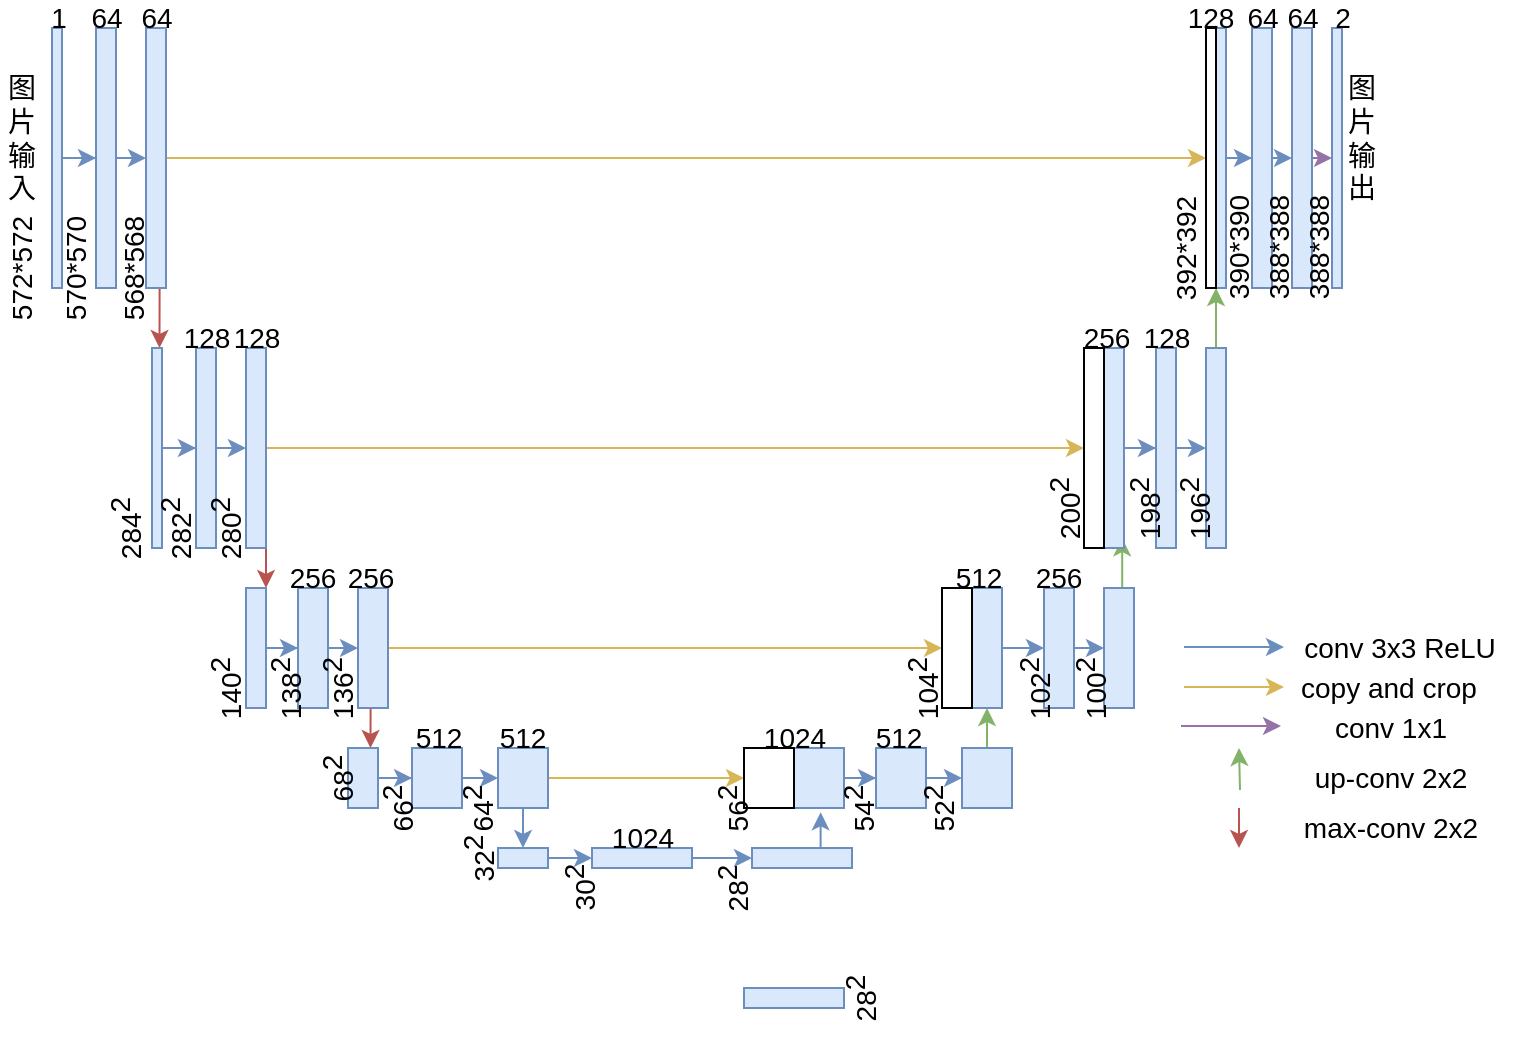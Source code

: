 <mxfile version="12.9.3" type="device"><diagram id="sw0GJlFP5g54fkjfZAZl" name="Page-1"><mxGraphModel dx="1038" dy="607" grid="1" gridSize="10" guides="1" tooltips="1" connect="1" arrows="1" fold="1" page="1" pageScale="1" pageWidth="827" pageHeight="1169" math="0" shadow="0"><root><mxCell id="0"/><mxCell id="1" parent="0"/><mxCell id="yxEMObY7eQj9aAjzVi3C-11" style="edgeStyle=orthogonalEdgeStyle;rounded=0;orthogonalLoop=1;jettySize=auto;html=1;exitX=1;exitY=0.5;exitDx=0;exitDy=0;fillColor=#dae8fc;strokeColor=#6c8ebf;fontSize=14;" parent="1" source="yxEMObY7eQj9aAjzVi3C-1" target="yxEMObY7eQj9aAjzVi3C-2" edge="1"><mxGeometry relative="1" as="geometry"/></mxCell><mxCell id="yxEMObY7eQj9aAjzVi3C-1" value="" style="rounded=0;whiteSpace=wrap;html=1;fillColor=#dae8fc;strokeColor=#6c8ebf;fontSize=14;" parent="1" vertex="1"><mxGeometry x="30" y="110" width="5" height="130" as="geometry"/></mxCell><mxCell id="yxEMObY7eQj9aAjzVi3C-12" style="edgeStyle=orthogonalEdgeStyle;rounded=0;orthogonalLoop=1;jettySize=auto;html=1;exitX=1;exitY=0.5;exitDx=0;exitDy=0;entryX=0;entryY=0.5;entryDx=0;entryDy=0;fillColor=#dae8fc;strokeColor=#6c8ebf;fontSize=14;" parent="1" source="yxEMObY7eQj9aAjzVi3C-2" target="yxEMObY7eQj9aAjzVi3C-3" edge="1"><mxGeometry relative="1" as="geometry"/></mxCell><mxCell id="yxEMObY7eQj9aAjzVi3C-2" value="" style="rounded=0;whiteSpace=wrap;html=1;fillColor=#dae8fc;strokeColor=#6c8ebf;fontSize=14;" parent="1" vertex="1"><mxGeometry x="52" y="110" width="10" height="130" as="geometry"/></mxCell><mxCell id="yxEMObY7eQj9aAjzVi3C-21" style="edgeStyle=orthogonalEdgeStyle;rounded=0;orthogonalLoop=1;jettySize=auto;html=1;exitX=0.5;exitY=1;exitDx=0;exitDy=0;entryX=0.75;entryY=0;entryDx=0;entryDy=0;fillColor=#f8cecc;strokeColor=#b85450;fontSize=14;" parent="1" source="yxEMObY7eQj9aAjzVi3C-3" target="yxEMObY7eQj9aAjzVi3C-14" edge="1"><mxGeometry relative="1" as="geometry"/></mxCell><mxCell id="yxEMObY7eQj9aAjzVi3C-90" style="edgeStyle=orthogonalEdgeStyle;rounded=0;orthogonalLoop=1;jettySize=auto;html=1;exitX=1;exitY=0.5;exitDx=0;exitDy=0;entryX=0;entryY=0.5;entryDx=0;entryDy=0;fillColor=#fff2cc;strokeColor=#d6b656;fontSize=14;" parent="1" source="yxEMObY7eQj9aAjzVi3C-3" target="yxEMObY7eQj9aAjzVi3C-89" edge="1"><mxGeometry relative="1" as="geometry"/></mxCell><mxCell id="yxEMObY7eQj9aAjzVi3C-3" value="" style="rounded=0;whiteSpace=wrap;html=1;fillColor=#dae8fc;strokeColor=#6c8ebf;fontSize=14;" parent="1" vertex="1"><mxGeometry x="77" y="110" width="10" height="130" as="geometry"/></mxCell><mxCell id="yxEMObY7eQj9aAjzVi3C-4" value="&lt;font style=&quot;font-size: 14px;&quot;&gt;图片输入&lt;/font&gt;" style="text;html=1;strokeColor=none;fillColor=none;align=center;verticalAlign=middle;whiteSpace=wrap;rounded=0;fontSize=14;" parent="1" vertex="1"><mxGeometry x="5" y="120" width="20" height="90" as="geometry"/></mxCell><mxCell id="yxEMObY7eQj9aAjzVi3C-13" style="edgeStyle=orthogonalEdgeStyle;rounded=0;orthogonalLoop=1;jettySize=auto;html=1;exitX=1;exitY=0.5;exitDx=0;exitDy=0;fillColor=#dae8fc;strokeColor=#6c8ebf;fontSize=14;" parent="1" source="yxEMObY7eQj9aAjzVi3C-14" target="yxEMObY7eQj9aAjzVi3C-16" edge="1"><mxGeometry relative="1" as="geometry"/></mxCell><mxCell id="yxEMObY7eQj9aAjzVi3C-14" value="" style="rounded=0;whiteSpace=wrap;html=1;fillColor=#dae8fc;strokeColor=#6c8ebf;fontSize=14;" parent="1" vertex="1"><mxGeometry x="80" y="270" width="5" height="100" as="geometry"/></mxCell><mxCell id="yxEMObY7eQj9aAjzVi3C-15" style="edgeStyle=orthogonalEdgeStyle;rounded=0;orthogonalLoop=1;jettySize=auto;html=1;exitX=1;exitY=0.5;exitDx=0;exitDy=0;entryX=0;entryY=0.5;entryDx=0;entryDy=0;fillColor=#dae8fc;strokeColor=#6c8ebf;fontSize=14;" parent="1" source="yxEMObY7eQj9aAjzVi3C-16" target="yxEMObY7eQj9aAjzVi3C-17" edge="1"><mxGeometry relative="1" as="geometry"/></mxCell><mxCell id="yxEMObY7eQj9aAjzVi3C-16" value="" style="rounded=0;whiteSpace=wrap;html=1;fillColor=#dae8fc;strokeColor=#6c8ebf;fontSize=14;" parent="1" vertex="1"><mxGeometry x="102" y="270" width="10" height="100" as="geometry"/></mxCell><mxCell id="yxEMObY7eQj9aAjzVi3C-33" style="edgeStyle=orthogonalEdgeStyle;rounded=0;orthogonalLoop=1;jettySize=auto;html=1;exitX=0.5;exitY=1;exitDx=0;exitDy=0;entryX=1;entryY=0;entryDx=0;entryDy=0;fillColor=#f8cecc;strokeColor=#b85450;fontSize=14;" parent="1" source="yxEMObY7eQj9aAjzVi3C-17" target="yxEMObY7eQj9aAjzVi3C-23" edge="1"><mxGeometry relative="1" as="geometry"/></mxCell><mxCell id="yxEMObY7eQj9aAjzVi3C-72" style="edgeStyle=orthogonalEdgeStyle;rounded=0;orthogonalLoop=1;jettySize=auto;html=1;exitX=1;exitY=0.5;exitDx=0;exitDy=0;fillColor=#fff2cc;strokeColor=#d6b656;fontSize=14;" parent="1" source="yxEMObY7eQj9aAjzVi3C-17" target="yxEMObY7eQj9aAjzVi3C-71" edge="1"><mxGeometry relative="1" as="geometry"/></mxCell><mxCell id="yxEMObY7eQj9aAjzVi3C-17" value="" style="rounded=0;whiteSpace=wrap;html=1;fillColor=#dae8fc;strokeColor=#6c8ebf;fontSize=14;" parent="1" vertex="1"><mxGeometry x="127" y="270" width="10" height="100" as="geometry"/></mxCell><mxCell id="yxEMObY7eQj9aAjzVi3C-22" style="edgeStyle=orthogonalEdgeStyle;rounded=0;orthogonalLoop=1;jettySize=auto;html=1;exitX=1;exitY=0.5;exitDx=0;exitDy=0;fillColor=#dae8fc;strokeColor=#6c8ebf;fontSize=14;" parent="1" source="yxEMObY7eQj9aAjzVi3C-23" target="yxEMObY7eQj9aAjzVi3C-25" edge="1"><mxGeometry relative="1" as="geometry"/></mxCell><mxCell id="yxEMObY7eQj9aAjzVi3C-23" value="" style="rounded=0;whiteSpace=wrap;html=1;fillColor=#dae8fc;strokeColor=#6c8ebf;fontSize=14;" parent="1" vertex="1"><mxGeometry x="127" y="390" width="10" height="60" as="geometry"/></mxCell><mxCell id="yxEMObY7eQj9aAjzVi3C-24" style="edgeStyle=orthogonalEdgeStyle;rounded=0;orthogonalLoop=1;jettySize=auto;html=1;exitX=1;exitY=0.5;exitDx=0;exitDy=0;entryX=0;entryY=0.5;entryDx=0;entryDy=0;fillColor=#dae8fc;strokeColor=#6c8ebf;fontSize=14;" parent="1" source="yxEMObY7eQj9aAjzVi3C-25" target="yxEMObY7eQj9aAjzVi3C-27" edge="1"><mxGeometry relative="1" as="geometry"/></mxCell><mxCell id="yxEMObY7eQj9aAjzVi3C-25" value="" style="rounded=0;whiteSpace=wrap;html=1;fillColor=#dae8fc;strokeColor=#6c8ebf;fontSize=14;" parent="1" vertex="1"><mxGeometry x="153" y="390" width="15" height="60" as="geometry"/></mxCell><mxCell id="yxEMObY7eQj9aAjzVi3C-26" style="edgeStyle=orthogonalEdgeStyle;rounded=0;orthogonalLoop=1;jettySize=auto;html=1;exitX=0.5;exitY=1;exitDx=0;exitDy=0;entryX=0.75;entryY=0;entryDx=0;entryDy=0;fillColor=#f8cecc;strokeColor=#b85450;fontSize=14;" parent="1" source="yxEMObY7eQj9aAjzVi3C-27" target="yxEMObY7eQj9aAjzVi3C-29" edge="1"><mxGeometry relative="1" as="geometry"/></mxCell><mxCell id="yxEMObY7eQj9aAjzVi3C-69" style="edgeStyle=orthogonalEdgeStyle;rounded=0;orthogonalLoop=1;jettySize=auto;html=1;exitX=1;exitY=0.5;exitDx=0;exitDy=0;fillColor=#fff2cc;strokeColor=#d6b656;fontSize=14;" parent="1" source="yxEMObY7eQj9aAjzVi3C-27" target="yxEMObY7eQj9aAjzVi3C-68" edge="1"><mxGeometry relative="1" as="geometry"/></mxCell><mxCell id="yxEMObY7eQj9aAjzVi3C-27" value="" style="rounded=0;whiteSpace=wrap;html=1;fillColor=#dae8fc;strokeColor=#6c8ebf;fontSize=14;" parent="1" vertex="1"><mxGeometry x="183" y="390" width="15" height="60" as="geometry"/></mxCell><mxCell id="yxEMObY7eQj9aAjzVi3C-28" style="edgeStyle=orthogonalEdgeStyle;rounded=0;orthogonalLoop=1;jettySize=auto;html=1;exitX=1;exitY=0.5;exitDx=0;exitDy=0;fillColor=#dae8fc;strokeColor=#6c8ebf;fontSize=14;" parent="1" source="yxEMObY7eQj9aAjzVi3C-29" target="yxEMObY7eQj9aAjzVi3C-31" edge="1"><mxGeometry relative="1" as="geometry"/></mxCell><mxCell id="yxEMObY7eQj9aAjzVi3C-29" value="" style="rounded=0;whiteSpace=wrap;html=1;fillColor=#dae8fc;strokeColor=#6c8ebf;fontSize=14;" parent="1" vertex="1"><mxGeometry x="178" y="470" width="15" height="30" as="geometry"/></mxCell><mxCell id="yxEMObY7eQj9aAjzVi3C-30" style="edgeStyle=orthogonalEdgeStyle;rounded=0;orthogonalLoop=1;jettySize=auto;html=1;exitX=1;exitY=0.5;exitDx=0;exitDy=0;entryX=0;entryY=0.5;entryDx=0;entryDy=0;fillColor=#dae8fc;strokeColor=#6c8ebf;fontSize=14;" parent="1" source="yxEMObY7eQj9aAjzVi3C-31" target="yxEMObY7eQj9aAjzVi3C-32" edge="1"><mxGeometry relative="1" as="geometry"/></mxCell><mxCell id="yxEMObY7eQj9aAjzVi3C-31" value="" style="rounded=0;whiteSpace=wrap;html=1;fillColor=#dae8fc;strokeColor=#6c8ebf;fontSize=14;" parent="1" vertex="1"><mxGeometry x="210" y="470" width="25" height="30" as="geometry"/></mxCell><mxCell id="yxEMObY7eQj9aAjzVi3C-39" style="edgeStyle=orthogonalEdgeStyle;rounded=0;orthogonalLoop=1;jettySize=auto;html=1;exitX=0.5;exitY=1;exitDx=0;exitDy=0;entryX=0.5;entryY=0;entryDx=0;entryDy=0;fillColor=#dae8fc;strokeColor=#6c8ebf;fontSize=14;" parent="1" source="yxEMObY7eQj9aAjzVi3C-32" target="yxEMObY7eQj9aAjzVi3C-37" edge="1"><mxGeometry relative="1" as="geometry"/></mxCell><mxCell id="yxEMObY7eQj9aAjzVi3C-52" style="edgeStyle=orthogonalEdgeStyle;rounded=0;orthogonalLoop=1;jettySize=auto;html=1;exitX=1;exitY=0.5;exitDx=0;exitDy=0;entryX=0;entryY=0.5;entryDx=0;entryDy=0;fillColor=#fff2cc;strokeColor=#d6b656;fontSize=14;" parent="1" source="yxEMObY7eQj9aAjzVi3C-32" target="yxEMObY7eQj9aAjzVi3C-51" edge="1"><mxGeometry relative="1" as="geometry"/></mxCell><mxCell id="yxEMObY7eQj9aAjzVi3C-32" value="" style="rounded=0;whiteSpace=wrap;html=1;fillColor=#dae8fc;strokeColor=#6c8ebf;fontSize=14;" parent="1" vertex="1"><mxGeometry x="253" y="470" width="25" height="30" as="geometry"/></mxCell><mxCell id="yxEMObY7eQj9aAjzVi3C-41" style="edgeStyle=orthogonalEdgeStyle;rounded=0;orthogonalLoop=1;jettySize=auto;html=1;exitX=1;exitY=0.5;exitDx=0;exitDy=0;entryX=0;entryY=0.5;entryDx=0;entryDy=0;fillColor=#dae8fc;strokeColor=#6c8ebf;fontSize=14;" parent="1" source="yxEMObY7eQj9aAjzVi3C-37" target="yxEMObY7eQj9aAjzVi3C-40" edge="1"><mxGeometry relative="1" as="geometry"/></mxCell><mxCell id="yxEMObY7eQj9aAjzVi3C-37" value="" style="rounded=0;whiteSpace=wrap;html=1;fillColor=#dae8fc;strokeColor=#6c8ebf;fontSize=14;" parent="1" vertex="1"><mxGeometry x="253" y="520" width="25" height="10" as="geometry"/></mxCell><mxCell id="yxEMObY7eQj9aAjzVi3C-44" value="" style="edgeStyle=orthogonalEdgeStyle;rounded=0;orthogonalLoop=1;jettySize=auto;html=1;fillColor=#dae8fc;strokeColor=#6c8ebf;fontSize=14;" parent="1" source="yxEMObY7eQj9aAjzVi3C-40" target="yxEMObY7eQj9aAjzVi3C-43" edge="1"><mxGeometry relative="1" as="geometry"/></mxCell><mxCell id="yxEMObY7eQj9aAjzVi3C-40" value="" style="rounded=0;whiteSpace=wrap;html=1;fillColor=#dae8fc;strokeColor=#6c8ebf;fontSize=14;" parent="1" vertex="1"><mxGeometry x="300" y="520" width="50" height="10" as="geometry"/></mxCell><mxCell id="yxEMObY7eQj9aAjzVi3C-50" style="edgeStyle=orthogonalEdgeStyle;rounded=0;orthogonalLoop=1;jettySize=auto;html=1;exitX=0.75;exitY=0;exitDx=0;exitDy=0;entryX=0.533;entryY=1.072;entryDx=0;entryDy=0;entryPerimeter=0;fillColor=#dae8fc;strokeColor=#6c8ebf;fontSize=14;" parent="1" source="yxEMObY7eQj9aAjzVi3C-43" target="yxEMObY7eQj9aAjzVi3C-46" edge="1"><mxGeometry relative="1" as="geometry"/></mxCell><mxCell id="yxEMObY7eQj9aAjzVi3C-43" value="" style="rounded=0;whiteSpace=wrap;html=1;fillColor=#dae8fc;strokeColor=#6c8ebf;fontSize=14;" parent="1" vertex="1"><mxGeometry x="380" y="520" width="50" height="10" as="geometry"/></mxCell><mxCell id="yxEMObY7eQj9aAjzVi3C-45" style="edgeStyle=orthogonalEdgeStyle;rounded=0;orthogonalLoop=1;jettySize=auto;html=1;exitX=1;exitY=0.5;exitDx=0;exitDy=0;fillColor=#dae8fc;strokeColor=#6c8ebf;fontSize=14;" parent="1" source="yxEMObY7eQj9aAjzVi3C-46" target="yxEMObY7eQj9aAjzVi3C-48" edge="1"><mxGeometry relative="1" as="geometry"/></mxCell><mxCell id="yxEMObY7eQj9aAjzVi3C-46" value="" style="rounded=0;whiteSpace=wrap;html=1;fillColor=#dae8fc;strokeColor=#6c8ebf;fontSize=14;" parent="1" vertex="1"><mxGeometry x="401" y="470" width="25" height="30" as="geometry"/></mxCell><mxCell id="yxEMObY7eQj9aAjzVi3C-47" style="edgeStyle=orthogonalEdgeStyle;rounded=0;orthogonalLoop=1;jettySize=auto;html=1;exitX=1;exitY=0.5;exitDx=0;exitDy=0;entryX=0;entryY=0.5;entryDx=0;entryDy=0;fillColor=#dae8fc;strokeColor=#6c8ebf;fontSize=14;" parent="1" source="yxEMObY7eQj9aAjzVi3C-48" target="yxEMObY7eQj9aAjzVi3C-49" edge="1"><mxGeometry relative="1" as="geometry"/></mxCell><mxCell id="yxEMObY7eQj9aAjzVi3C-48" value="" style="rounded=0;whiteSpace=wrap;html=1;fillColor=#dae8fc;strokeColor=#6c8ebf;fontSize=14;" parent="1" vertex="1"><mxGeometry x="442" y="470" width="25" height="30" as="geometry"/></mxCell><mxCell id="yxEMObY7eQj9aAjzVi3C-58" style="edgeStyle=orthogonalEdgeStyle;rounded=0;orthogonalLoop=1;jettySize=auto;html=1;exitX=0.5;exitY=0;exitDx=0;exitDy=0;entryX=0.5;entryY=1;entryDx=0;entryDy=0;fillColor=#d5e8d4;strokeColor=#82b366;fontSize=14;" parent="1" source="yxEMObY7eQj9aAjzVi3C-49" target="yxEMObY7eQj9aAjzVi3C-54" edge="1"><mxGeometry relative="1" as="geometry"/></mxCell><mxCell id="yxEMObY7eQj9aAjzVi3C-49" value="" style="rounded=0;whiteSpace=wrap;html=1;fillColor=#dae8fc;strokeColor=#6c8ebf;fontSize=14;" parent="1" vertex="1"><mxGeometry x="485" y="470" width="25" height="30" as="geometry"/></mxCell><mxCell id="yxEMObY7eQj9aAjzVi3C-51" value="" style="rounded=0;whiteSpace=wrap;html=1;fontSize=14;strokeWidth=1;" parent="1" vertex="1"><mxGeometry x="376" y="470" width="25" height="30" as="geometry"/></mxCell><mxCell id="yxEMObY7eQj9aAjzVi3C-53" style="edgeStyle=orthogonalEdgeStyle;rounded=0;orthogonalLoop=1;jettySize=auto;html=1;exitX=1;exitY=0.5;exitDx=0;exitDy=0;fillColor=#dae8fc;strokeColor=#6c8ebf;fontSize=14;" parent="1" source="yxEMObY7eQj9aAjzVi3C-54" target="yxEMObY7eQj9aAjzVi3C-56" edge="1"><mxGeometry relative="1" as="geometry"/></mxCell><mxCell id="yxEMObY7eQj9aAjzVi3C-54" value="" style="rounded=0;whiteSpace=wrap;html=1;fillColor=#dae8fc;strokeColor=#6c8ebf;fontSize=14;" parent="1" vertex="1"><mxGeometry x="490" y="390" width="15" height="60" as="geometry"/></mxCell><mxCell id="yxEMObY7eQj9aAjzVi3C-55" style="edgeStyle=orthogonalEdgeStyle;rounded=0;orthogonalLoop=1;jettySize=auto;html=1;exitX=1;exitY=0.5;exitDx=0;exitDy=0;entryX=0;entryY=0.5;entryDx=0;entryDy=0;fillColor=#dae8fc;strokeColor=#6c8ebf;fontSize=14;" parent="1" source="yxEMObY7eQj9aAjzVi3C-56" target="yxEMObY7eQj9aAjzVi3C-57" edge="1"><mxGeometry relative="1" as="geometry"/></mxCell><mxCell id="yxEMObY7eQj9aAjzVi3C-56" value="" style="rounded=0;whiteSpace=wrap;html=1;fillColor=#dae8fc;strokeColor=#6c8ebf;fontSize=14;" parent="1" vertex="1"><mxGeometry x="526" y="390" width="15" height="60" as="geometry"/></mxCell><mxCell id="yxEMObY7eQj9aAjzVi3C-73" style="edgeStyle=orthogonalEdgeStyle;rounded=0;orthogonalLoop=1;jettySize=auto;html=1;exitX=0.5;exitY=0;exitDx=0;exitDy=0;entryX=0.91;entryY=0.951;entryDx=0;entryDy=0;entryPerimeter=0;fillColor=#d5e8d4;strokeColor=#82b366;fontSize=14;" parent="1" source="yxEMObY7eQj9aAjzVi3C-57" target="yxEMObY7eQj9aAjzVi3C-61" edge="1"><mxGeometry relative="1" as="geometry"/></mxCell><mxCell id="yxEMObY7eQj9aAjzVi3C-57" value="" style="rounded=0;whiteSpace=wrap;html=1;fillColor=#dae8fc;strokeColor=#6c8ebf;fontSize=14;" parent="1" vertex="1"><mxGeometry x="556" y="390" width="15" height="60" as="geometry"/></mxCell><mxCell id="yxEMObY7eQj9aAjzVi3C-60" style="edgeStyle=orthogonalEdgeStyle;rounded=0;orthogonalLoop=1;jettySize=auto;html=1;exitX=1;exitY=0.5;exitDx=0;exitDy=0;fillColor=#dae8fc;strokeColor=#6c8ebf;fontSize=14;" parent="1" source="yxEMObY7eQj9aAjzVi3C-61" target="yxEMObY7eQj9aAjzVi3C-63" edge="1"><mxGeometry relative="1" as="geometry"/></mxCell><mxCell id="yxEMObY7eQj9aAjzVi3C-61" value="" style="rounded=0;whiteSpace=wrap;html=1;fillColor=#dae8fc;strokeColor=#6c8ebf;fontSize=14;" parent="1" vertex="1"><mxGeometry x="556" y="270" width="10" height="100" as="geometry"/></mxCell><mxCell id="yxEMObY7eQj9aAjzVi3C-62" style="edgeStyle=orthogonalEdgeStyle;rounded=0;orthogonalLoop=1;jettySize=auto;html=1;exitX=1;exitY=0.5;exitDx=0;exitDy=0;entryX=0;entryY=0.5;entryDx=0;entryDy=0;fillColor=#dae8fc;strokeColor=#6c8ebf;fontSize=14;" parent="1" source="yxEMObY7eQj9aAjzVi3C-63" target="yxEMObY7eQj9aAjzVi3C-64" edge="1"><mxGeometry relative="1" as="geometry"/></mxCell><mxCell id="yxEMObY7eQj9aAjzVi3C-63" value="" style="rounded=0;whiteSpace=wrap;html=1;fillColor=#dae8fc;strokeColor=#6c8ebf;fontSize=14;" parent="1" vertex="1"><mxGeometry x="582" y="270" width="10" height="100" as="geometry"/></mxCell><mxCell id="lbN74T03o3-EojpbAunu-1" value="" style="edgeStyle=orthogonalEdgeStyle;rounded=0;orthogonalLoop=1;jettySize=auto;html=1;fillColor=#d5e8d4;strokeColor=#82b366;entryX=1;entryY=1;entryDx=0;entryDy=0;fontSize=14;" edge="1" parent="1" source="yxEMObY7eQj9aAjzVi3C-64" target="yxEMObY7eQj9aAjzVi3C-89"><mxGeometry relative="1" as="geometry"/></mxCell><mxCell id="yxEMObY7eQj9aAjzVi3C-64" value="" style="rounded=0;whiteSpace=wrap;html=1;fillColor=#dae8fc;strokeColor=#6c8ebf;fontSize=14;" parent="1" vertex="1"><mxGeometry x="607" y="270" width="10" height="100" as="geometry"/></mxCell><mxCell id="yxEMObY7eQj9aAjzVi3C-68" value="" style="rounded=0;whiteSpace=wrap;html=1;fontSize=14;" parent="1" vertex="1"><mxGeometry x="475" y="390" width="15" height="60" as="geometry"/></mxCell><mxCell id="yxEMObY7eQj9aAjzVi3C-71" value="" style="rounded=0;whiteSpace=wrap;html=1;fontSize=14;" parent="1" vertex="1"><mxGeometry x="546" y="270" width="10" height="100" as="geometry"/></mxCell><mxCell id="yxEMObY7eQj9aAjzVi3C-82" style="edgeStyle=orthogonalEdgeStyle;rounded=0;orthogonalLoop=1;jettySize=auto;html=1;exitX=1;exitY=0.5;exitDx=0;exitDy=0;fillColor=#dae8fc;strokeColor=#6c8ebf;fontSize=14;" parent="1" source="yxEMObY7eQj9aAjzVi3C-83" target="yxEMObY7eQj9aAjzVi3C-85" edge="1"><mxGeometry relative="1" as="geometry"/></mxCell><mxCell id="yxEMObY7eQj9aAjzVi3C-83" value="" style="rounded=0;whiteSpace=wrap;html=1;fillColor=#dae8fc;strokeColor=#6c8ebf;fontSize=14;" parent="1" vertex="1"><mxGeometry x="612" y="110" width="5" height="130" as="geometry"/></mxCell><mxCell id="yxEMObY7eQj9aAjzVi3C-84" style="edgeStyle=orthogonalEdgeStyle;rounded=0;orthogonalLoop=1;jettySize=auto;html=1;exitX=1;exitY=0.5;exitDx=0;exitDy=0;entryX=0;entryY=0.5;entryDx=0;entryDy=0;fillColor=#dae8fc;strokeColor=#6c8ebf;fontSize=14;" parent="1" source="yxEMObY7eQj9aAjzVi3C-85" target="yxEMObY7eQj9aAjzVi3C-86" edge="1"><mxGeometry relative="1" as="geometry"/></mxCell><mxCell id="yxEMObY7eQj9aAjzVi3C-85" value="" style="rounded=0;whiteSpace=wrap;html=1;fillColor=#dae8fc;strokeColor=#6c8ebf;fontSize=14;" parent="1" vertex="1"><mxGeometry x="630" y="110" width="10" height="130" as="geometry"/></mxCell><mxCell id="lbN74T03o3-EojpbAunu-39" style="edgeStyle=orthogonalEdgeStyle;rounded=0;orthogonalLoop=1;jettySize=auto;html=1;exitX=1;exitY=0.5;exitDx=0;exitDy=0;entryX=0;entryY=0.5;entryDx=0;entryDy=0;fillColor=#e1d5e7;strokeColor=#9673a6;fontSize=14;" edge="1" parent="1" source="yxEMObY7eQj9aAjzVi3C-86" target="lbN74T03o3-EojpbAunu-38"><mxGeometry relative="1" as="geometry"/></mxCell><mxCell id="yxEMObY7eQj9aAjzVi3C-86" value="" style="rounded=0;whiteSpace=wrap;html=1;fillColor=#dae8fc;strokeColor=#6c8ebf;fontSize=14;" parent="1" vertex="1"><mxGeometry x="650" y="110" width="10" height="130" as="geometry"/></mxCell><mxCell id="yxEMObY7eQj9aAjzVi3C-87" value="&lt;font style=&quot;font-size: 14px;&quot;&gt;图片输出&lt;/font&gt;" style="text;html=1;strokeColor=none;fillColor=none;align=center;verticalAlign=middle;whiteSpace=wrap;rounded=0;fontSize=14;" parent="1" vertex="1"><mxGeometry x="675" y="120" width="20" height="90" as="geometry"/></mxCell><mxCell id="yxEMObY7eQj9aAjzVi3C-89" value="" style="rounded=0;whiteSpace=wrap;html=1;fontSize=14;" parent="1" vertex="1"><mxGeometry x="607" y="110" width="5" height="130" as="geometry"/></mxCell><mxCell id="lbN74T03o3-EojpbAunu-2" value="1" style="text;html=1;strokeColor=none;fillColor=none;align=center;verticalAlign=middle;whiteSpace=wrap;rounded=0;fontSize=14;" vertex="1" parent="1"><mxGeometry x="22" y="100" width="23" height="10" as="geometry"/></mxCell><mxCell id="lbN74T03o3-EojpbAunu-3" value="64" style="text;html=1;strokeColor=none;fillColor=none;align=center;verticalAlign=middle;whiteSpace=wrap;rounded=0;fontSize=14;" vertex="1" parent="1"><mxGeometry x="45.5" y="100" width="23" height="10" as="geometry"/></mxCell><mxCell id="lbN74T03o3-EojpbAunu-6" value="64" style="text;html=1;strokeColor=none;fillColor=none;align=center;verticalAlign=middle;whiteSpace=wrap;rounded=0;fontSize=14;" vertex="1" parent="1"><mxGeometry x="70.5" y="100" width="23" height="10" as="geometry"/></mxCell><mxCell id="lbN74T03o3-EojpbAunu-7" value="128" style="text;html=1;strokeColor=none;fillColor=none;align=center;verticalAlign=middle;whiteSpace=wrap;rounded=0;fontSize=14;" vertex="1" parent="1"><mxGeometry x="95.5" y="260" width="23" height="10" as="geometry"/></mxCell><mxCell id="lbN74T03o3-EojpbAunu-8" value="128" style="text;html=1;strokeColor=none;fillColor=none;align=center;verticalAlign=middle;whiteSpace=wrap;rounded=0;fontSize=14;" vertex="1" parent="1"><mxGeometry x="120.5" y="260" width="23" height="10" as="geometry"/></mxCell><mxCell id="lbN74T03o3-EojpbAunu-9" value="256" style="text;html=1;strokeColor=none;fillColor=none;align=center;verticalAlign=middle;whiteSpace=wrap;rounded=0;fontSize=14;" vertex="1" parent="1"><mxGeometry x="149" y="380" width="23" height="10" as="geometry"/></mxCell><mxCell id="lbN74T03o3-EojpbAunu-10" value="256" style="text;html=1;strokeColor=none;fillColor=none;align=center;verticalAlign=middle;whiteSpace=wrap;rounded=0;fontSize=14;" vertex="1" parent="1"><mxGeometry x="178" y="380" width="23" height="10" as="geometry"/></mxCell><mxCell id="lbN74T03o3-EojpbAunu-12" value="512" style="text;html=1;strokeColor=none;fillColor=none;align=center;verticalAlign=middle;whiteSpace=wrap;rounded=0;fontSize=14;" vertex="1" parent="1"><mxGeometry x="212" y="460" width="23" height="10" as="geometry"/></mxCell><mxCell id="lbN74T03o3-EojpbAunu-13" value="512" style="text;html=1;strokeColor=none;fillColor=none;align=center;verticalAlign=middle;whiteSpace=wrap;rounded=0;fontSize=14;" vertex="1" parent="1"><mxGeometry x="254" y="460" width="23" height="10" as="geometry"/></mxCell><mxCell id="lbN74T03o3-EojpbAunu-16" value="1024" style="text;html=1;strokeColor=none;fillColor=none;align=center;verticalAlign=middle;whiteSpace=wrap;rounded=0;fontSize=14;" vertex="1" parent="1"><mxGeometry x="313.5" y="510" width="23" height="10" as="geometry"/></mxCell><mxCell id="lbN74T03o3-EojpbAunu-18" value="1024" style="text;html=1;strokeColor=none;fillColor=none;align=center;verticalAlign=middle;whiteSpace=wrap;rounded=0;fontSize=14;" vertex="1" parent="1"><mxGeometry x="390" y="460" width="23" height="10" as="geometry"/></mxCell><mxCell id="lbN74T03o3-EojpbAunu-26" value="512" style="text;html=1;strokeColor=none;fillColor=none;align=center;verticalAlign=middle;whiteSpace=wrap;rounded=0;fontSize=14;" vertex="1" parent="1"><mxGeometry x="442" y="460" width="23" height="10" as="geometry"/></mxCell><mxCell id="lbN74T03o3-EojpbAunu-29" value="512" style="text;html=1;strokeColor=none;fillColor=none;align=center;verticalAlign=middle;whiteSpace=wrap;rounded=0;fontSize=14;" vertex="1" parent="1"><mxGeometry x="482" y="380" width="23" height="10" as="geometry"/></mxCell><mxCell id="lbN74T03o3-EojpbAunu-30" value="256" style="text;html=1;strokeColor=none;fillColor=none;align=center;verticalAlign=middle;whiteSpace=wrap;rounded=0;fontSize=14;" vertex="1" parent="1"><mxGeometry x="522" y="380" width="23" height="10" as="geometry"/></mxCell><mxCell id="lbN74T03o3-EojpbAunu-31" value="256" style="text;html=1;strokeColor=none;fillColor=none;align=center;verticalAlign=middle;whiteSpace=wrap;rounded=0;fontSize=14;" vertex="1" parent="1"><mxGeometry x="546" y="260" width="23" height="10" as="geometry"/></mxCell><mxCell id="lbN74T03o3-EojpbAunu-32" value="128" style="text;html=1;strokeColor=none;fillColor=none;align=center;verticalAlign=middle;whiteSpace=wrap;rounded=0;fontSize=14;" vertex="1" parent="1"><mxGeometry x="575.5" y="260" width="23" height="10" as="geometry"/></mxCell><mxCell id="lbN74T03o3-EojpbAunu-34" value="128" style="text;html=1;strokeColor=none;fillColor=none;align=center;verticalAlign=middle;whiteSpace=wrap;rounded=0;fontSize=14;" vertex="1" parent="1"><mxGeometry x="598" y="100" width="23" height="10" as="geometry"/></mxCell><mxCell id="lbN74T03o3-EojpbAunu-36" value="64" style="text;html=1;strokeColor=none;fillColor=none;align=center;verticalAlign=middle;whiteSpace=wrap;rounded=0;fontSize=14;" vertex="1" parent="1"><mxGeometry x="623.5" y="100" width="23" height="10" as="geometry"/></mxCell><mxCell id="lbN74T03o3-EojpbAunu-37" value="64" style="text;html=1;strokeColor=none;fillColor=none;align=center;verticalAlign=middle;whiteSpace=wrap;rounded=0;fontSize=14;" vertex="1" parent="1"><mxGeometry x="643.5" y="100" width="23" height="10" as="geometry"/></mxCell><mxCell id="lbN74T03o3-EojpbAunu-38" value="" style="rounded=0;whiteSpace=wrap;html=1;fillColor=#dae8fc;strokeColor=#6c8ebf;fontSize=14;" vertex="1" parent="1"><mxGeometry x="670" y="110" width="5" height="130" as="geometry"/></mxCell><mxCell id="lbN74T03o3-EojpbAunu-40" value="2" style="text;html=1;strokeColor=none;fillColor=none;align=center;verticalAlign=middle;whiteSpace=wrap;rounded=0;fontSize=14;" vertex="1" parent="1"><mxGeometry x="663.5" y="100" width="23" height="10" as="geometry"/></mxCell><mxCell id="lbN74T03o3-EojpbAunu-42" value="572*572" style="text;html=1;strokeColor=none;fillColor=none;align=center;verticalAlign=middle;whiteSpace=wrap;rounded=0;direction=east;rotation=270;fontSize=14;" vertex="1" parent="1"><mxGeometry x="-5" y="220" width="40" height="20" as="geometry"/></mxCell><mxCell id="lbN74T03o3-EojpbAunu-43" value="570*570" style="text;html=1;strokeColor=none;fillColor=none;align=center;verticalAlign=middle;whiteSpace=wrap;rounded=0;direction=east;rotation=270;fontSize=14;" vertex="1" parent="1"><mxGeometry x="22" y="220" width="40" height="20" as="geometry"/></mxCell><mxCell id="lbN74T03o3-EojpbAunu-44" value="568*568" style="text;html=1;strokeColor=none;fillColor=none;align=center;verticalAlign=middle;whiteSpace=wrap;rounded=0;direction=east;rotation=270;fontSize=14;" vertex="1" parent="1"><mxGeometry x="51" y="220" width="40" height="20" as="geometry"/></mxCell><mxCell id="lbN74T03o3-EojpbAunu-45" value="284&lt;sup style=&quot;font-size: 14px;&quot;&gt;2&lt;/sup&gt;" style="text;html=1;strokeColor=none;fillColor=none;align=center;verticalAlign=middle;whiteSpace=wrap;rounded=0;direction=east;rotation=270;fontSize=14;" vertex="1" parent="1"><mxGeometry x="47" y="350" width="40" height="20" as="geometry"/></mxCell><mxCell id="lbN74T03o3-EojpbAunu-46" value="282&lt;sup style=&quot;font-size: 14px;&quot;&gt;2&lt;/sup&gt;" style="text;html=1;strokeColor=none;fillColor=none;align=center;verticalAlign=middle;whiteSpace=wrap;rounded=0;direction=east;rotation=270;fontSize=14;" vertex="1" parent="1"><mxGeometry x="72" y="350" width="40" height="20" as="geometry"/></mxCell><mxCell id="lbN74T03o3-EojpbAunu-47" value="280&lt;sup style=&quot;font-size: 14px;&quot;&gt;2&lt;/sup&gt;" style="text;html=1;strokeColor=none;fillColor=none;align=center;verticalAlign=middle;whiteSpace=wrap;rounded=0;direction=east;rotation=270;fontSize=14;" vertex="1" parent="1"><mxGeometry x="97" y="350" width="40" height="20" as="geometry"/></mxCell><mxCell id="lbN74T03o3-EojpbAunu-48" value="140&lt;sup style=&quot;font-size: 14px;&quot;&gt;2&lt;/sup&gt;" style="text;html=1;strokeColor=none;fillColor=none;align=center;verticalAlign=middle;whiteSpace=wrap;rounded=0;direction=east;rotation=270;fontSize=14;" vertex="1" parent="1"><mxGeometry x="97" y="430" width="40" height="20" as="geometry"/></mxCell><mxCell id="lbN74T03o3-EojpbAunu-49" value="138&lt;sup style=&quot;font-size: 14px;&quot;&gt;2&lt;/sup&gt;" style="text;html=1;strokeColor=none;fillColor=none;align=center;verticalAlign=middle;whiteSpace=wrap;rounded=0;direction=east;rotation=270;fontSize=14;" vertex="1" parent="1"><mxGeometry x="127" y="430" width="40" height="20" as="geometry"/></mxCell><mxCell id="lbN74T03o3-EojpbAunu-50" value="136&lt;sup style=&quot;font-size: 14px;&quot;&gt;2&lt;/sup&gt;" style="text;html=1;strokeColor=none;fillColor=none;align=center;verticalAlign=middle;whiteSpace=wrap;rounded=0;direction=east;rotation=270;fontSize=14;" vertex="1" parent="1"><mxGeometry x="153" y="430" width="40" height="20" as="geometry"/></mxCell><mxCell id="lbN74T03o3-EojpbAunu-51" value="68&lt;sup style=&quot;font-size: 14px;&quot;&gt;2&lt;/sup&gt;" style="text;html=1;strokeColor=none;fillColor=none;align=center;verticalAlign=middle;whiteSpace=wrap;rounded=0;direction=east;rotation=270;fontSize=14;" vertex="1" parent="1"><mxGeometry x="153" y="475" width="40" height="20" as="geometry"/></mxCell><mxCell id="lbN74T03o3-EojpbAunu-52" value="66&lt;sup style=&quot;font-size: 14px;&quot;&gt;2&lt;/sup&gt;" style="text;html=1;strokeColor=none;fillColor=none;align=center;verticalAlign=middle;whiteSpace=wrap;rounded=0;direction=east;rotation=270;fontSize=14;" vertex="1" parent="1"><mxGeometry x="183" y="490" width="40" height="20" as="geometry"/></mxCell><mxCell id="lbN74T03o3-EojpbAunu-54" value="64&lt;sup style=&quot;font-size: 14px;&quot;&gt;2&lt;/sup&gt;" style="text;html=1;strokeColor=none;fillColor=none;align=center;verticalAlign=middle;whiteSpace=wrap;rounded=0;direction=east;rotation=270;fontSize=14;" vertex="1" parent="1"><mxGeometry x="223" y="490" width="40" height="20" as="geometry"/></mxCell><mxCell id="lbN74T03o3-EojpbAunu-55" value="&lt;span style=&quot;font-size: 14px;&quot;&gt;32&lt;sup style=&quot;font-size: 14px;&quot;&gt;2&lt;/sup&gt;&lt;/span&gt;" style="text;html=1;strokeColor=none;fillColor=none;align=center;verticalAlign=middle;whiteSpace=wrap;rounded=0;direction=east;rotation=270;fontSize=14;" vertex="1" parent="1"><mxGeometry x="223" y="515" width="40" height="20" as="geometry"/></mxCell><mxCell id="lbN74T03o3-EojpbAunu-56" value="&lt;span style=&quot;font-size: 14px;&quot;&gt;30&lt;sup style=&quot;font-size: 14px;&quot;&gt;2&lt;/sup&gt;&lt;/span&gt;" style="text;html=1;strokeColor=none;fillColor=none;align=center;verticalAlign=middle;whiteSpace=wrap;rounded=0;direction=east;rotation=270;fontSize=14;" vertex="1" parent="1"><mxGeometry x="273.5" y="530" width="40" height="20" as="geometry"/></mxCell><mxCell id="lbN74T03o3-EojpbAunu-57" value="&lt;span style=&quot;font-size: 14px;&quot;&gt;56&lt;sup style=&quot;font-size: 14px;&quot;&gt;2&lt;/sup&gt;&lt;/span&gt;" style="text;html=1;strokeColor=none;fillColor=none;align=center;verticalAlign=middle;whiteSpace=wrap;rounded=0;direction=east;rotation=270;fontSize=14;" vertex="1" parent="1"><mxGeometry x="350" y="490" width="40" height="20" as="geometry"/></mxCell><mxCell id="lbN74T03o3-EojpbAunu-58" value="&lt;span style=&quot;font-size: 14px;&quot;&gt;54&lt;sup style=&quot;font-size: 14px;&quot;&gt;2&lt;/sup&gt;&lt;/span&gt;" style="text;html=1;strokeColor=none;fillColor=none;align=center;verticalAlign=middle;whiteSpace=wrap;rounded=0;direction=east;rotation=270;fontSize=14;" vertex="1" parent="1"><mxGeometry x="413" y="490" width="40" height="20" as="geometry"/></mxCell><mxCell id="lbN74T03o3-EojpbAunu-59" value="&lt;span style=&quot;font-size: 14px;&quot;&gt;52&lt;sup style=&quot;font-size: 14px;&quot;&gt;2&lt;/sup&gt;&lt;/span&gt;" style="text;html=1;strokeColor=none;fillColor=none;align=center;verticalAlign=middle;whiteSpace=wrap;rounded=0;direction=east;rotation=270;fontSize=14;" vertex="1" parent="1"><mxGeometry x="453" y="490" width="40" height="20" as="geometry"/></mxCell><mxCell id="lbN74T03o3-EojpbAunu-60" value="&lt;span style=&quot;font-size: 14px;&quot;&gt;104&lt;sup style=&quot;font-size: 14px;&quot;&gt;2&lt;/sup&gt;&lt;/span&gt;" style="text;html=1;strokeColor=none;fillColor=none;align=center;verticalAlign=middle;whiteSpace=wrap;rounded=0;direction=east;rotation=270;fontSize=14;" vertex="1" parent="1"><mxGeometry x="445" y="430" width="40" height="20" as="geometry"/></mxCell><mxCell id="lbN74T03o3-EojpbAunu-61" value="&lt;span style=&quot;font-size: 14px;&quot;&gt;102&lt;sup style=&quot;font-size: 14px;&quot;&gt;2&lt;/sup&gt;&lt;/span&gt;" style="text;html=1;strokeColor=none;fillColor=none;align=center;verticalAlign=middle;whiteSpace=wrap;rounded=0;direction=east;rotation=270;fontSize=14;" vertex="1" parent="1"><mxGeometry x="501" y="430" width="40" height="20" as="geometry"/></mxCell><mxCell id="lbN74T03o3-EojpbAunu-62" value="&lt;span style=&quot;font-size: 14px;&quot;&gt;100&lt;sup style=&quot;font-size: 14px;&quot;&gt;2&lt;/sup&gt;&lt;/span&gt;" style="text;html=1;strokeColor=none;fillColor=none;align=center;verticalAlign=middle;whiteSpace=wrap;rounded=0;direction=east;rotation=270;fontSize=14;" vertex="1" parent="1"><mxGeometry x="529" y="430" width="40" height="20" as="geometry"/></mxCell><mxCell id="lbN74T03o3-EojpbAunu-63" value="&lt;span style=&quot;font-size: 14px;&quot;&gt;200&lt;sup style=&quot;font-size: 14px;&quot;&gt;2&lt;/sup&gt;&lt;/span&gt;" style="text;html=1;strokeColor=none;fillColor=none;align=center;verticalAlign=middle;whiteSpace=wrap;rounded=0;direction=east;rotation=270;fontSize=14;" vertex="1" parent="1"><mxGeometry x="516" y="340" width="40" height="20" as="geometry"/></mxCell><mxCell id="lbN74T03o3-EojpbAunu-64" value="&lt;span style=&quot;font-size: 14px;&quot;&gt;198&lt;sup style=&quot;font-size: 14px;&quot;&gt;2&lt;/sup&gt;&lt;/span&gt;" style="text;html=1;strokeColor=none;fillColor=none;align=center;verticalAlign=middle;whiteSpace=wrap;rounded=0;direction=east;rotation=270;fontSize=14;" vertex="1" parent="1"><mxGeometry x="556" y="340" width="40" height="20" as="geometry"/></mxCell><mxCell id="lbN74T03o3-EojpbAunu-65" value="&lt;span style=&quot;font-size: 14px;&quot;&gt;196&lt;sup style=&quot;font-size: 14px;&quot;&gt;2&lt;/sup&gt;&lt;/span&gt;" style="text;html=1;strokeColor=none;fillColor=none;align=center;verticalAlign=middle;whiteSpace=wrap;rounded=0;direction=east;rotation=270;fontSize=14;" vertex="1" parent="1"><mxGeometry x="581" y="340" width="40" height="20" as="geometry"/></mxCell><mxCell id="lbN74T03o3-EojpbAunu-66" value="&lt;span style=&quot;font-size: 14px;&quot;&gt;392*392&lt;/span&gt;" style="text;html=1;strokeColor=none;fillColor=none;align=center;verticalAlign=middle;whiteSpace=wrap;rounded=0;direction=east;rotation=270;fontSize=14;" vertex="1" parent="1"><mxGeometry x="577" y="210" width="40" height="20" as="geometry"/></mxCell><mxCell id="lbN74T03o3-EojpbAunu-67" value="&lt;span style=&quot;font-size: 14px;&quot;&gt;390*390&lt;/span&gt;" style="text;html=1;strokeColor=none;fillColor=none;align=center;verticalAlign=middle;whiteSpace=wrap;rounded=0;direction=east;rotation=270;fontSize=14;" vertex="1" parent="1"><mxGeometry x="603.5" y="210" width="40" height="20" as="geometry"/></mxCell><mxCell id="lbN74T03o3-EojpbAunu-68" value="&lt;span style=&quot;font-size: 14px;&quot;&gt;388*388&lt;/span&gt;" style="text;html=1;strokeColor=none;fillColor=none;align=center;verticalAlign=middle;whiteSpace=wrap;rounded=0;direction=east;rotation=270;fontSize=14;" vertex="1" parent="1"><mxGeometry x="623.5" y="210" width="40" height="20" as="geometry"/></mxCell><mxCell id="lbN74T03o3-EojpbAunu-69" value="&lt;span style=&quot;font-size: 14px;&quot;&gt;388*388&lt;/span&gt;" style="text;html=1;strokeColor=none;fillColor=none;align=center;verticalAlign=middle;whiteSpace=wrap;rounded=0;direction=east;rotation=270;fontSize=14;" vertex="1" parent="1"><mxGeometry x="643.5" y="210" width="40" height="20" as="geometry"/></mxCell><mxCell id="lbN74T03o3-EojpbAunu-72" value="" style="endArrow=classic;html=1;fillColor=#dae8fc;strokeColor=#6c8ebf;fontSize=14;" edge="1" parent="1"><mxGeometry width="50" height="50" relative="1" as="geometry"><mxPoint x="596" y="419.5" as="sourcePoint"/><mxPoint x="646" y="419.5" as="targetPoint"/></mxGeometry></mxCell><mxCell id="lbN74T03o3-EojpbAunu-73" value="conv 3x3 ReLU" style="text;html=1;strokeColor=none;fillColor=none;align=center;verticalAlign=middle;whiteSpace=wrap;rounded=0;fontSize=14;" vertex="1" parent="1"><mxGeometry x="643.5" y="410" width="119.5" height="20" as="geometry"/></mxCell><mxCell id="lbN74T03o3-EojpbAunu-74" value="" style="endArrow=classic;html=1;fillColor=#fff2cc;strokeColor=#d6b656;fontSize=14;" edge="1" parent="1"><mxGeometry width="50" height="50" relative="1" as="geometry"><mxPoint x="596" y="439.5" as="sourcePoint"/><mxPoint x="646" y="439.5" as="targetPoint"/></mxGeometry></mxCell><mxCell id="lbN74T03o3-EojpbAunu-75" value="copy and crop" style="text;html=1;strokeColor=none;fillColor=none;align=center;verticalAlign=middle;whiteSpace=wrap;rounded=0;fontSize=14;" vertex="1" parent="1"><mxGeometry x="650.5" y="430" width="95" height="20" as="geometry"/></mxCell><mxCell id="lbN74T03o3-EojpbAunu-76" value="" style="endArrow=classic;html=1;fillColor=#e1d5e7;strokeColor=#9673a6;fontSize=14;" edge="1" parent="1"><mxGeometry width="50" height="50" relative="1" as="geometry"><mxPoint x="594.5" y="459" as="sourcePoint"/><mxPoint x="644.5" y="459" as="targetPoint"/></mxGeometry></mxCell><mxCell id="lbN74T03o3-EojpbAunu-77" value="conv 1x1" style="text;html=1;strokeColor=none;fillColor=none;align=center;verticalAlign=middle;whiteSpace=wrap;rounded=0;fontSize=14;" vertex="1" parent="1"><mxGeometry x="652.25" y="450" width="95" height="20" as="geometry"/></mxCell><mxCell id="lbN74T03o3-EojpbAunu-78" value="" style="endArrow=classic;html=1;fillColor=#d5e8d4;strokeColor=#82b366;fontSize=14;" edge="1" parent="1"><mxGeometry width="50" height="50" relative="1" as="geometry"><mxPoint x="624" y="491" as="sourcePoint"/><mxPoint x="623.5" y="470" as="targetPoint"/></mxGeometry></mxCell><mxCell id="lbN74T03o3-EojpbAunu-79" value="up-conv 2x2" style="text;html=1;strokeColor=none;fillColor=none;align=center;verticalAlign=middle;whiteSpace=wrap;rounded=0;fontSize=14;" vertex="1" parent="1"><mxGeometry x="652.25" y="475" width="95" height="20" as="geometry"/></mxCell><mxCell id="lbN74T03o3-EojpbAunu-80" value="" style="endArrow=classic;html=1;fillColor=#f8cecc;strokeColor=#b85450;fontSize=14;" edge="1" parent="1"><mxGeometry width="50" height="50" relative="1" as="geometry"><mxPoint x="623.5" y="500" as="sourcePoint"/><mxPoint x="623.5" y="520" as="targetPoint"/></mxGeometry></mxCell><mxCell id="lbN74T03o3-EojpbAunu-81" value="max-conv 2x2" style="text;html=1;strokeColor=none;fillColor=none;align=center;verticalAlign=middle;whiteSpace=wrap;rounded=0;fontSize=14;" vertex="1" parent="1"><mxGeometry x="652.25" y="500" width="95" height="20" as="geometry"/></mxCell><mxCell id="lbN74T03o3-EojpbAunu-82" value="&lt;span style=&quot;font-size: 14px;&quot;&gt;28&lt;sup style=&quot;font-size: 14px;&quot;&gt;2&lt;/sup&gt;&lt;/span&gt;" style="text;html=1;strokeColor=none;fillColor=none;align=center;verticalAlign=middle;whiteSpace=wrap;rounded=0;direction=east;rotation=270;fontSize=14;" vertex="1" parent="1"><mxGeometry x="350" y="530" width="40" height="20" as="geometry"/></mxCell><mxCell id="lbN74T03o3-EojpbAunu-85" value="&lt;span style=&quot;font-size: 14px;&quot;&gt;28&lt;sup style=&quot;font-size: 14px;&quot;&gt;2&lt;/sup&gt;&lt;/span&gt;" style="text;html=1;strokeColor=none;fillColor=none;align=center;verticalAlign=middle;whiteSpace=wrap;rounded=0;direction=east;rotation=270;fontSize=14;" vertex="1" parent="1"><mxGeometry x="414" y="585" width="40" height="20" as="geometry"/></mxCell><mxCell id="lbN74T03o3-EojpbAunu-87" value="" style="rounded=0;whiteSpace=wrap;html=1;fillColor=#dae8fc;strokeColor=#6c8ebf;fontSize=14;" vertex="1" parent="1"><mxGeometry x="376" y="590" width="50" height="10" as="geometry"/></mxCell></root></mxGraphModel></diagram></mxfile>